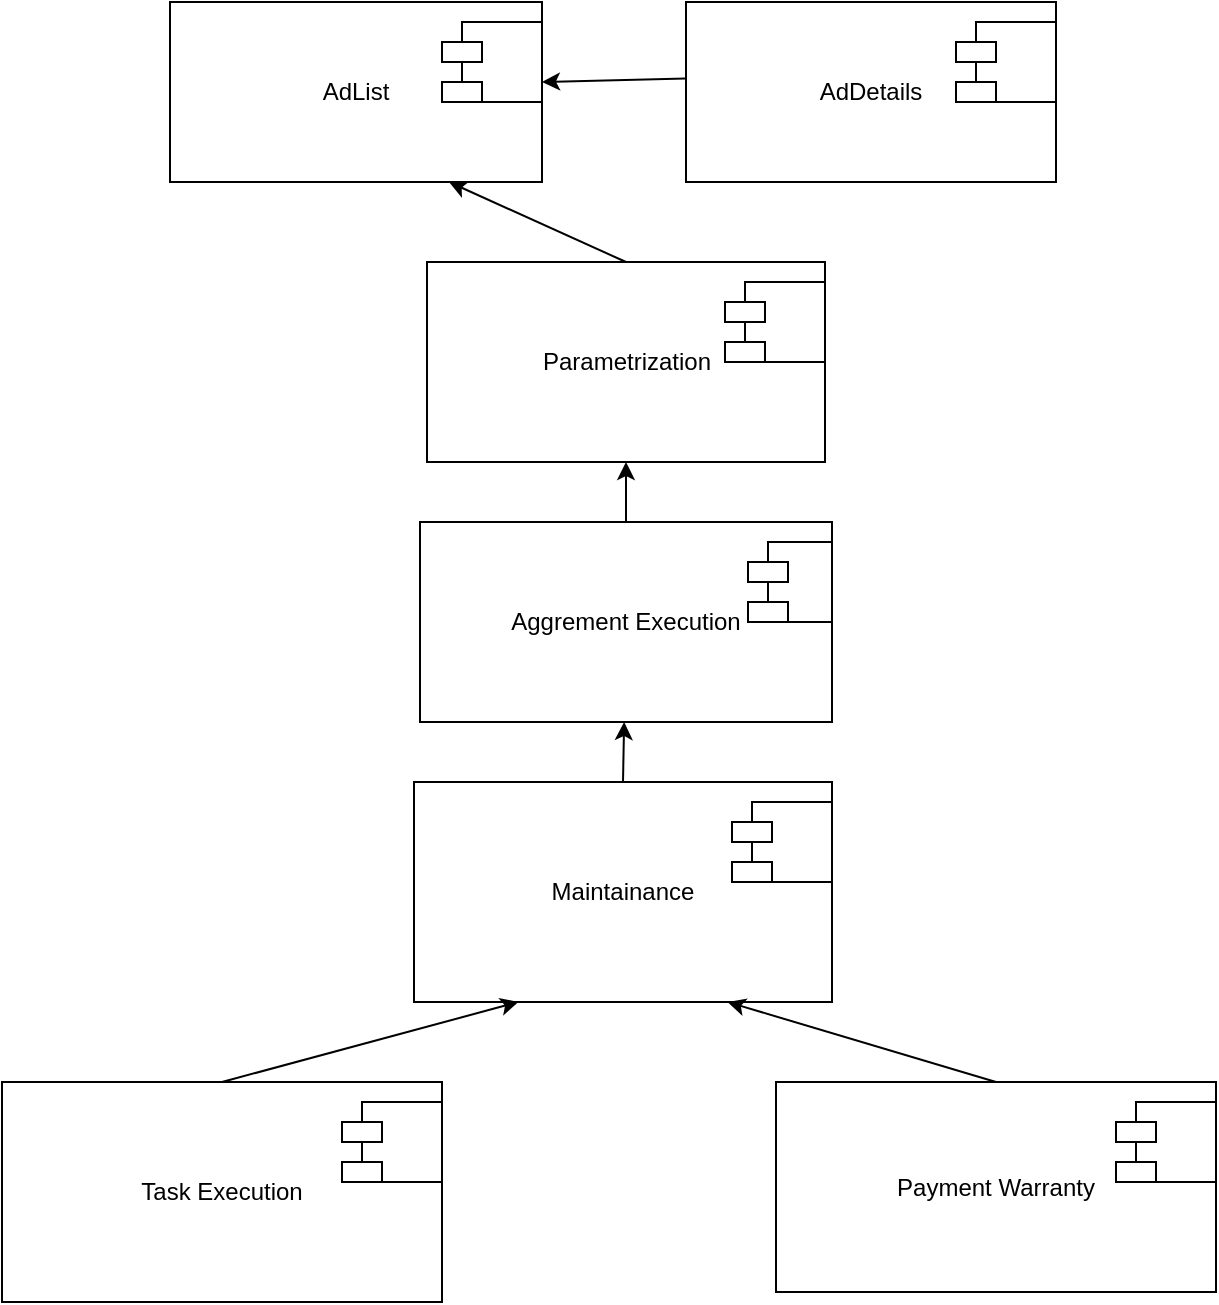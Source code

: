 <mxfile version="21.0.6" type="device"><diagram name="Страница 1" id="l12ORCk5YMZamGfjAwTL"><mxGraphModel dx="1515" dy="774" grid="1" gridSize="10" guides="1" tooltips="1" connect="1" arrows="1" fold="1" page="1" pageScale="1" pageWidth="827" pageHeight="1169" math="0" shadow="0"><root><mxCell id="0"/><mxCell id="1" parent="0"/><mxCell id="jDlVWQojDPffs_abRMc9-1" value="AdDetails" style="rounded=0;whiteSpace=wrap;html=1;" vertex="1" parent="1"><mxGeometry x="445" y="30" width="185" height="90" as="geometry"/></mxCell><mxCell id="jDlVWQojDPffs_abRMc9-2" value="AdList" style="rounded=0;whiteSpace=wrap;html=1;" vertex="1" parent="1"><mxGeometry x="187" y="30" width="186" height="90" as="geometry"/></mxCell><mxCell id="jDlVWQojDPffs_abRMc9-3" value="Parametrization" style="rounded=0;whiteSpace=wrap;html=1;" vertex="1" parent="1"><mxGeometry x="315.5" y="160" width="199" height="100" as="geometry"/></mxCell><mxCell id="jDlVWQojDPffs_abRMc9-4" value="Aggrement Execution" style="rounded=0;whiteSpace=wrap;html=1;" vertex="1" parent="1"><mxGeometry x="312" y="290" width="206" height="100" as="geometry"/></mxCell><mxCell id="jDlVWQojDPffs_abRMc9-5" value="Maintainance" style="rounded=0;whiteSpace=wrap;html=1;" vertex="1" parent="1"><mxGeometry x="309" y="420" width="209" height="110" as="geometry"/></mxCell><mxCell id="jDlVWQojDPffs_abRMc9-6" value="Task Execution" style="rounded=0;whiteSpace=wrap;html=1;" vertex="1" parent="1"><mxGeometry x="103" y="570" width="220" height="110" as="geometry"/></mxCell><mxCell id="jDlVWQojDPffs_abRMc9-7" value="Payment Warranty" style="rounded=0;whiteSpace=wrap;html=1;" vertex="1" parent="1"><mxGeometry x="490" y="570" width="220" height="105" as="geometry"/></mxCell><mxCell id="jDlVWQojDPffs_abRMc9-8" value="" style="shape=module;align=left;spacingLeft=20;align=center;verticalAlign=top;whiteSpace=wrap;html=1;" vertex="1" parent="1"><mxGeometry x="580" y="40" width="50" height="40" as="geometry"/></mxCell><mxCell id="jDlVWQojDPffs_abRMc9-9" value="" style="shape=module;align=left;spacingLeft=20;align=center;verticalAlign=top;whiteSpace=wrap;html=1;" vertex="1" parent="1"><mxGeometry x="323" y="40" width="50" height="40" as="geometry"/></mxCell><mxCell id="jDlVWQojDPffs_abRMc9-10" value="" style="shape=module;align=left;spacingLeft=20;align=center;verticalAlign=top;whiteSpace=wrap;html=1;" vertex="1" parent="1"><mxGeometry x="464.5" y="170" width="50" height="40" as="geometry"/></mxCell><mxCell id="jDlVWQojDPffs_abRMc9-11" value="" style="shape=module;align=left;spacingLeft=20;align=center;verticalAlign=top;whiteSpace=wrap;html=1;" vertex="1" parent="1"><mxGeometry x="476" y="300" width="42" height="40" as="geometry"/></mxCell><mxCell id="jDlVWQojDPffs_abRMc9-12" value="" style="shape=module;align=left;spacingLeft=20;align=center;verticalAlign=top;whiteSpace=wrap;html=1;" vertex="1" parent="1"><mxGeometry x="468" y="430" width="50" height="40" as="geometry"/></mxCell><mxCell id="jDlVWQojDPffs_abRMc9-13" value="" style="shape=module;align=left;spacingLeft=20;align=center;verticalAlign=top;whiteSpace=wrap;html=1;" vertex="1" parent="1"><mxGeometry x="273" y="580" width="50" height="40" as="geometry"/></mxCell><mxCell id="jDlVWQojDPffs_abRMc9-14" value="" style="shape=module;align=left;spacingLeft=20;align=center;verticalAlign=top;whiteSpace=wrap;html=1;" vertex="1" parent="1"><mxGeometry x="660" y="580" width="50" height="40" as="geometry"/></mxCell><mxCell id="jDlVWQojDPffs_abRMc9-15" value="" style="endArrow=classic;html=1;rounded=0;exitX=0.5;exitY=0;exitDx=0;exitDy=0;entryX=0.25;entryY=1;entryDx=0;entryDy=0;" edge="1" parent="1" source="jDlVWQojDPffs_abRMc9-6" target="jDlVWQojDPffs_abRMc9-5"><mxGeometry width="50" height="50" relative="1" as="geometry"><mxPoint x="390" y="420" as="sourcePoint"/><mxPoint x="440" y="370" as="targetPoint"/></mxGeometry></mxCell><mxCell id="jDlVWQojDPffs_abRMc9-16" value="" style="endArrow=classic;html=1;rounded=0;exitX=0.5;exitY=0;exitDx=0;exitDy=0;entryX=0.75;entryY=1;entryDx=0;entryDy=0;" edge="1" parent="1" source="jDlVWQojDPffs_abRMc9-7" target="jDlVWQojDPffs_abRMc9-5"><mxGeometry width="50" height="50" relative="1" as="geometry"><mxPoint x="390" y="420" as="sourcePoint"/><mxPoint x="440" y="370" as="targetPoint"/></mxGeometry></mxCell><mxCell id="jDlVWQojDPffs_abRMc9-17" value="" style="endArrow=classic;html=1;rounded=0;exitX=0.5;exitY=0;exitDx=0;exitDy=0;" edge="1" parent="1" source="jDlVWQojDPffs_abRMc9-5" target="jDlVWQojDPffs_abRMc9-4"><mxGeometry width="50" height="50" relative="1" as="geometry"><mxPoint x="390" y="420" as="sourcePoint"/><mxPoint x="440" y="370" as="targetPoint"/></mxGeometry></mxCell><mxCell id="jDlVWQojDPffs_abRMc9-18" value="" style="endArrow=classic;html=1;rounded=0;entryX=0.5;entryY=1;entryDx=0;entryDy=0;exitX=0.5;exitY=0;exitDx=0;exitDy=0;" edge="1" parent="1" source="jDlVWQojDPffs_abRMc9-4" target="jDlVWQojDPffs_abRMc9-3"><mxGeometry width="50" height="50" relative="1" as="geometry"><mxPoint x="390" y="420" as="sourcePoint"/><mxPoint x="440" y="370" as="targetPoint"/></mxGeometry></mxCell><mxCell id="jDlVWQojDPffs_abRMc9-19" value="" style="endArrow=classic;html=1;rounded=0;entryX=0.75;entryY=1;entryDx=0;entryDy=0;exitX=0.5;exitY=0;exitDx=0;exitDy=0;" edge="1" parent="1" source="jDlVWQojDPffs_abRMc9-3" target="jDlVWQojDPffs_abRMc9-2"><mxGeometry width="50" height="50" relative="1" as="geometry"><mxPoint x="390" y="420" as="sourcePoint"/><mxPoint x="440" y="370" as="targetPoint"/></mxGeometry></mxCell><mxCell id="jDlVWQojDPffs_abRMc9-20" value="" style="endArrow=classic;html=1;rounded=0;entryX=1;entryY=0.75;entryDx=0;entryDy=0;exitX=-0.001;exitY=0.425;exitDx=0;exitDy=0;exitPerimeter=0;" edge="1" parent="1" source="jDlVWQojDPffs_abRMc9-1" target="jDlVWQojDPffs_abRMc9-9"><mxGeometry width="50" height="50" relative="1" as="geometry"><mxPoint x="390" y="420" as="sourcePoint"/><mxPoint x="440" y="370" as="targetPoint"/></mxGeometry></mxCell></root></mxGraphModel></diagram></mxfile>